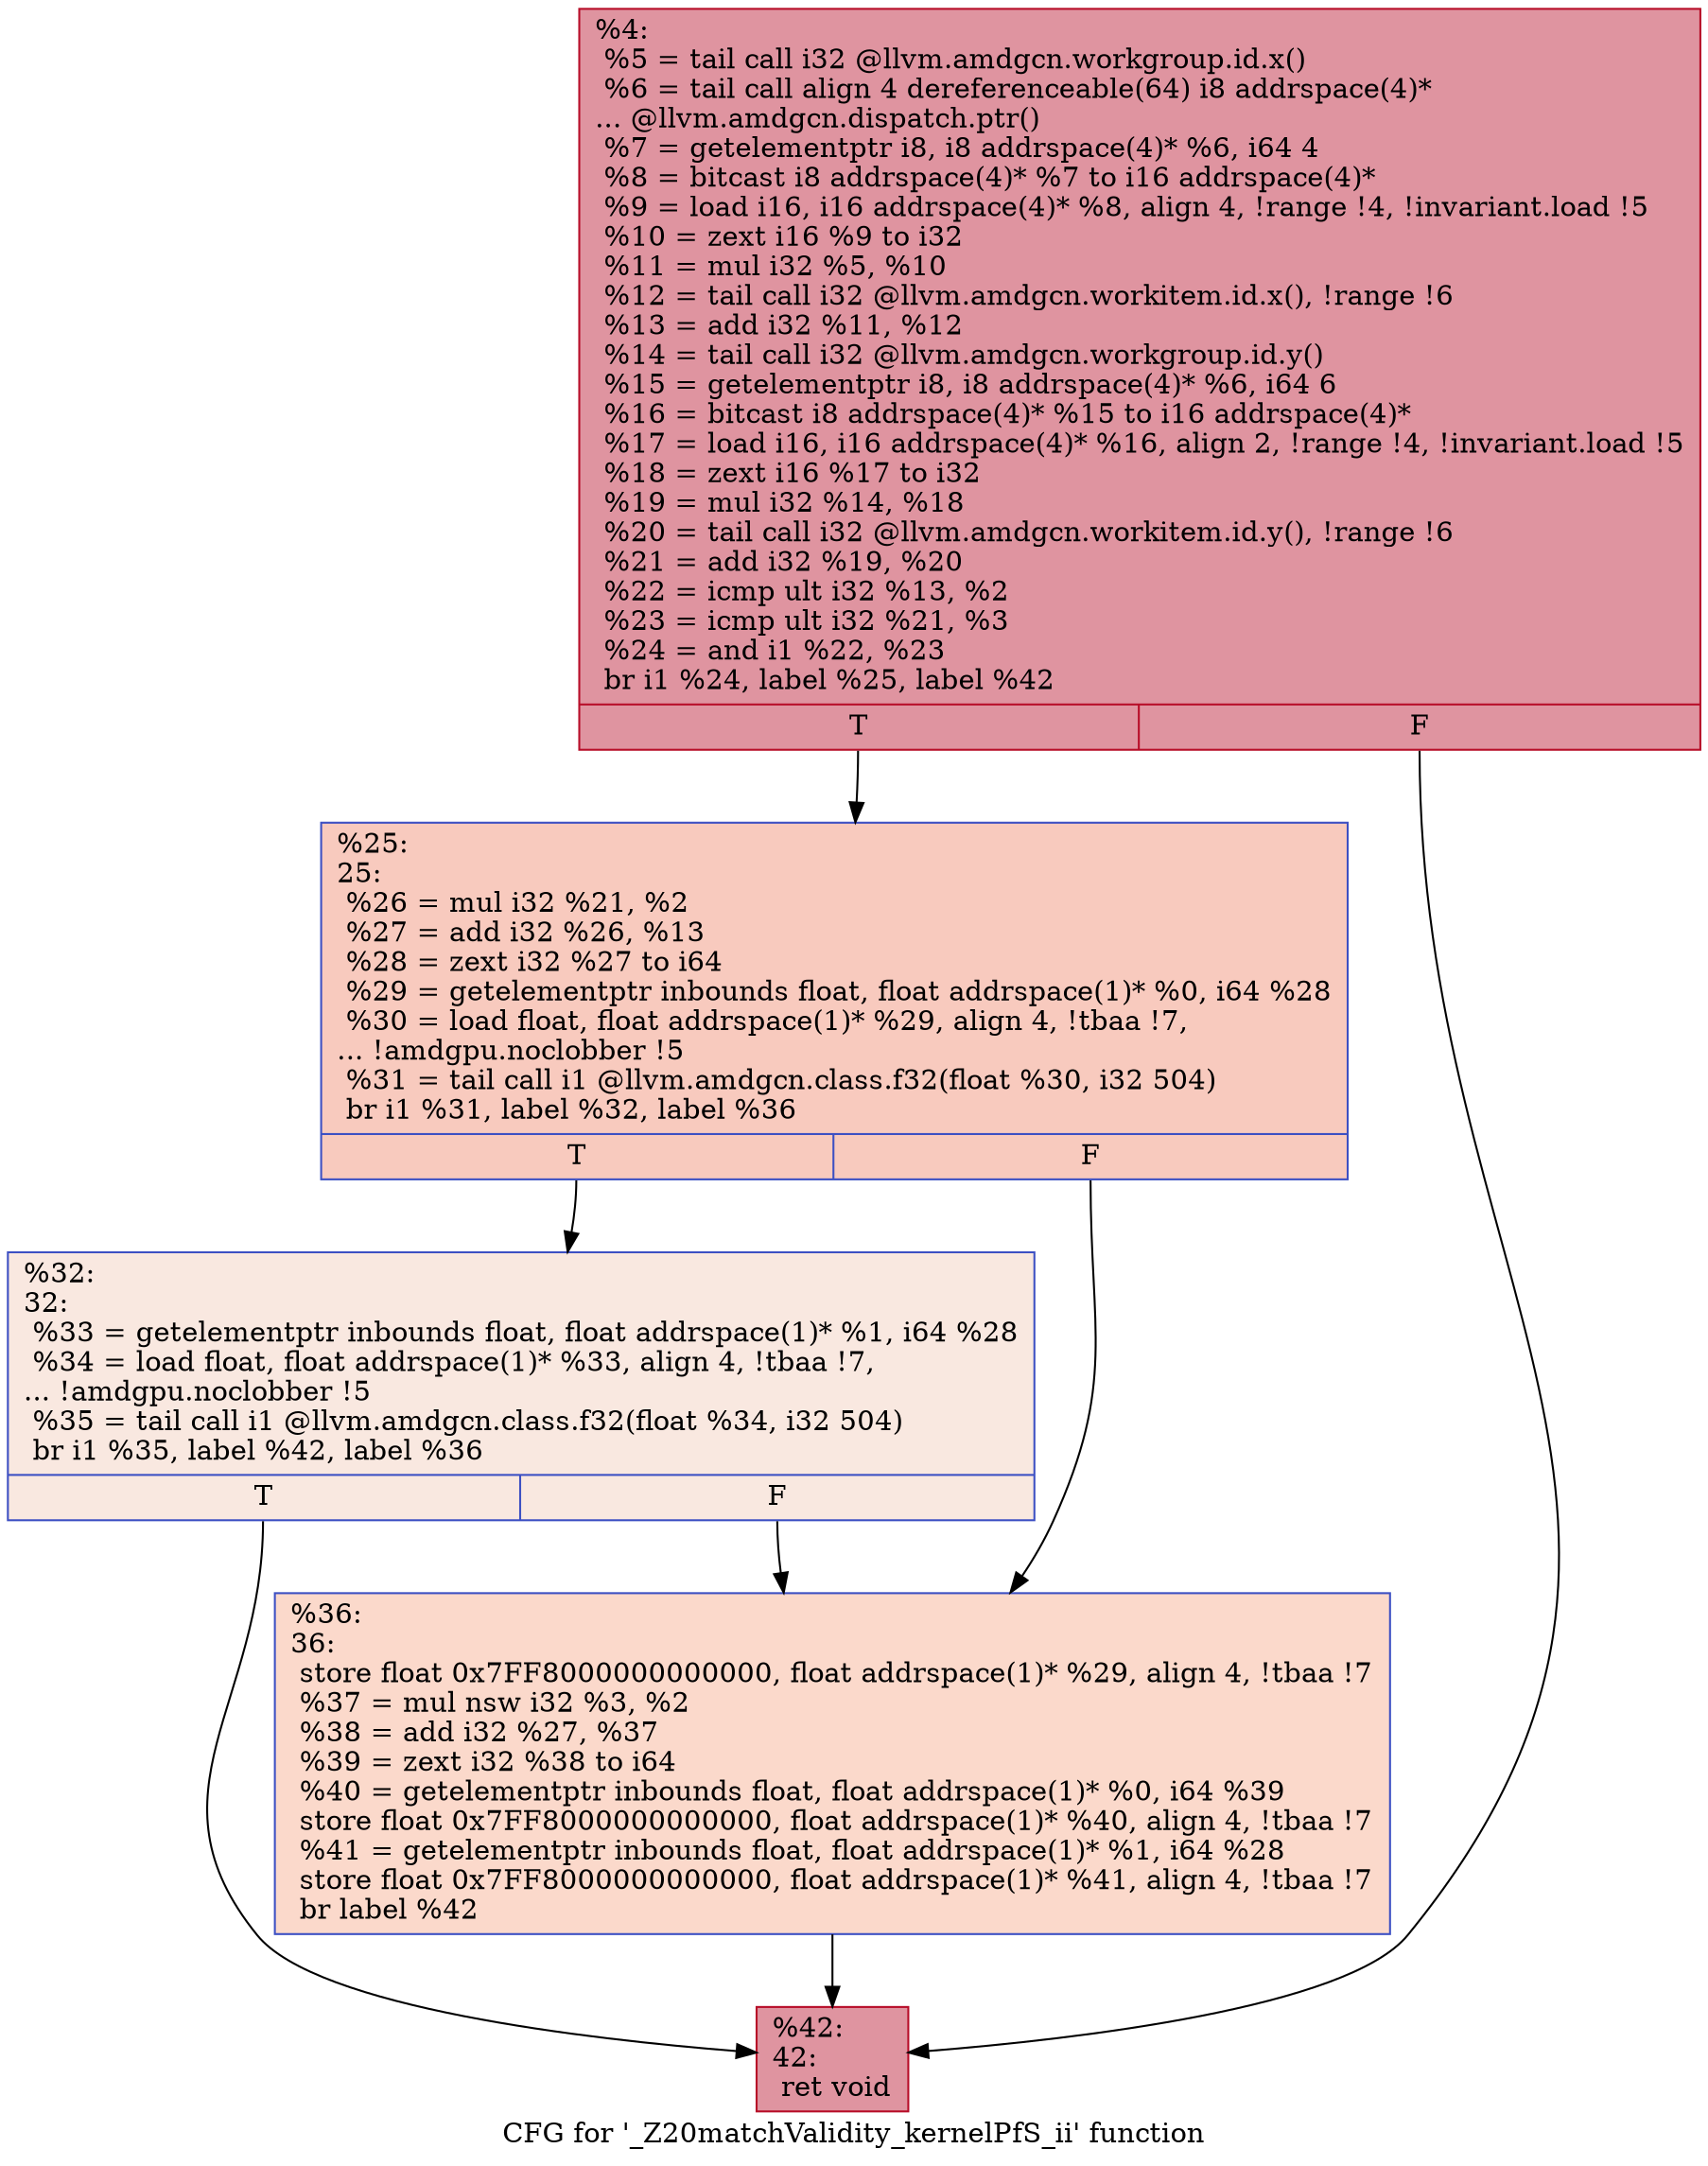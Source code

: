 digraph "CFG for '_Z20matchValidity_kernelPfS_ii' function" {
	label="CFG for '_Z20matchValidity_kernelPfS_ii' function";

	Node0x4c126b0 [shape=record,color="#b70d28ff", style=filled, fillcolor="#b70d2870",label="{%4:\l  %5 = tail call i32 @llvm.amdgcn.workgroup.id.x()\l  %6 = tail call align 4 dereferenceable(64) i8 addrspace(4)*\l... @llvm.amdgcn.dispatch.ptr()\l  %7 = getelementptr i8, i8 addrspace(4)* %6, i64 4\l  %8 = bitcast i8 addrspace(4)* %7 to i16 addrspace(4)*\l  %9 = load i16, i16 addrspace(4)* %8, align 4, !range !4, !invariant.load !5\l  %10 = zext i16 %9 to i32\l  %11 = mul i32 %5, %10\l  %12 = tail call i32 @llvm.amdgcn.workitem.id.x(), !range !6\l  %13 = add i32 %11, %12\l  %14 = tail call i32 @llvm.amdgcn.workgroup.id.y()\l  %15 = getelementptr i8, i8 addrspace(4)* %6, i64 6\l  %16 = bitcast i8 addrspace(4)* %15 to i16 addrspace(4)*\l  %17 = load i16, i16 addrspace(4)* %16, align 2, !range !4, !invariant.load !5\l  %18 = zext i16 %17 to i32\l  %19 = mul i32 %14, %18\l  %20 = tail call i32 @llvm.amdgcn.workitem.id.y(), !range !6\l  %21 = add i32 %19, %20\l  %22 = icmp ult i32 %13, %2\l  %23 = icmp ult i32 %21, %3\l  %24 = and i1 %22, %23\l  br i1 %24, label %25, label %42\l|{<s0>T|<s1>F}}"];
	Node0x4c126b0:s0 -> Node0x4c16100;
	Node0x4c126b0:s1 -> Node0x4c16190;
	Node0x4c16100 [shape=record,color="#3d50c3ff", style=filled, fillcolor="#ef886b70",label="{%25:\l25:                                               \l  %26 = mul i32 %21, %2\l  %27 = add i32 %26, %13\l  %28 = zext i32 %27 to i64\l  %29 = getelementptr inbounds float, float addrspace(1)* %0, i64 %28\l  %30 = load float, float addrspace(1)* %29, align 4, !tbaa !7,\l... !amdgpu.noclobber !5\l  %31 = tail call i1 @llvm.amdgcn.class.f32(float %30, i32 504)\l  br i1 %31, label %32, label %36\l|{<s0>T|<s1>F}}"];
	Node0x4c16100:s0 -> Node0x4c16910;
	Node0x4c16100:s1 -> Node0x4c169a0;
	Node0x4c16910 [shape=record,color="#3d50c3ff", style=filled, fillcolor="#f1ccb870",label="{%32:\l32:                                               \l  %33 = getelementptr inbounds float, float addrspace(1)* %1, i64 %28\l  %34 = load float, float addrspace(1)* %33, align 4, !tbaa !7,\l... !amdgpu.noclobber !5\l  %35 = tail call i1 @llvm.amdgcn.class.f32(float %34, i32 504)\l  br i1 %35, label %42, label %36\l|{<s0>T|<s1>F}}"];
	Node0x4c16910:s0 -> Node0x4c16190;
	Node0x4c16910:s1 -> Node0x4c169a0;
	Node0x4c169a0 [shape=record,color="#3d50c3ff", style=filled, fillcolor="#f7a88970",label="{%36:\l36:                                               \l  store float 0x7FF8000000000000, float addrspace(1)* %29, align 4, !tbaa !7\l  %37 = mul nsw i32 %3, %2\l  %38 = add i32 %27, %37\l  %39 = zext i32 %38 to i64\l  %40 = getelementptr inbounds float, float addrspace(1)* %0, i64 %39\l  store float 0x7FF8000000000000, float addrspace(1)* %40, align 4, !tbaa !7\l  %41 = getelementptr inbounds float, float addrspace(1)* %1, i64 %28\l  store float 0x7FF8000000000000, float addrspace(1)* %41, align 4, !tbaa !7\l  br label %42\l}"];
	Node0x4c169a0 -> Node0x4c16190;
	Node0x4c16190 [shape=record,color="#b70d28ff", style=filled, fillcolor="#b70d2870",label="{%42:\l42:                                               \l  ret void\l}"];
}
